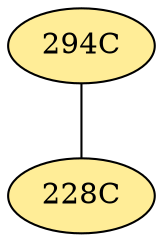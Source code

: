 // The Round Table
graph {
	"294C" [fillcolor="#FFED97" style=radial]
	"228C" [fillcolor="#FFED97" style=radial]
	"294C" -- "228C" [penwidth=1]
}
